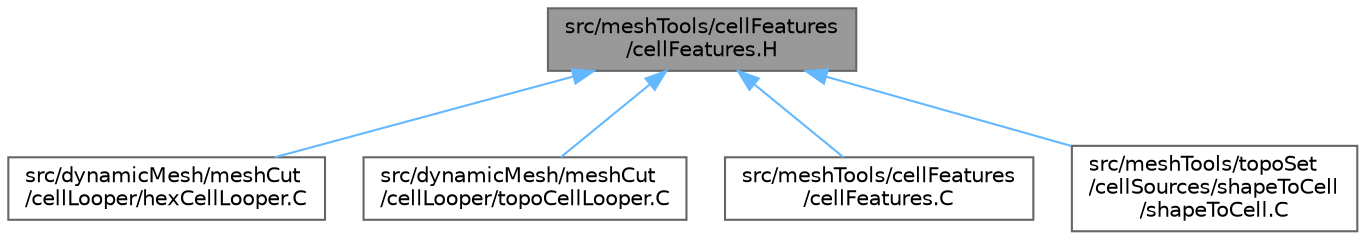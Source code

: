 digraph "src/meshTools/cellFeatures/cellFeatures.H"
{
 // LATEX_PDF_SIZE
  bgcolor="transparent";
  edge [fontname=Helvetica,fontsize=10,labelfontname=Helvetica,labelfontsize=10];
  node [fontname=Helvetica,fontsize=10,shape=box,height=0.2,width=0.4];
  Node1 [id="Node000001",label="src/meshTools/cellFeatures\l/cellFeatures.H",height=0.2,width=0.4,color="gray40", fillcolor="grey60", style="filled", fontcolor="black",tooltip=" "];
  Node1 -> Node2 [id="edge1_Node000001_Node000002",dir="back",color="steelblue1",style="solid",tooltip=" "];
  Node2 [id="Node000002",label="src/dynamicMesh/meshCut\l/cellLooper/hexCellLooper.C",height=0.2,width=0.4,color="grey40", fillcolor="white", style="filled",URL="$hexCellLooper_8C.html",tooltip=" "];
  Node1 -> Node3 [id="edge2_Node000001_Node000003",dir="back",color="steelblue1",style="solid",tooltip=" "];
  Node3 [id="Node000003",label="src/dynamicMesh/meshCut\l/cellLooper/topoCellLooper.C",height=0.2,width=0.4,color="grey40", fillcolor="white", style="filled",URL="$topoCellLooper_8C.html",tooltip=" "];
  Node1 -> Node4 [id="edge3_Node000001_Node000004",dir="back",color="steelblue1",style="solid",tooltip=" "];
  Node4 [id="Node000004",label="src/meshTools/cellFeatures\l/cellFeatures.C",height=0.2,width=0.4,color="grey40", fillcolor="white", style="filled",URL="$cellFeatures_8C.html",tooltip=" "];
  Node1 -> Node5 [id="edge4_Node000001_Node000005",dir="back",color="steelblue1",style="solid",tooltip=" "];
  Node5 [id="Node000005",label="src/meshTools/topoSet\l/cellSources/shapeToCell\l/shapeToCell.C",height=0.2,width=0.4,color="grey40", fillcolor="white", style="filled",URL="$shapeToCell_8C.html",tooltip=" "];
}
